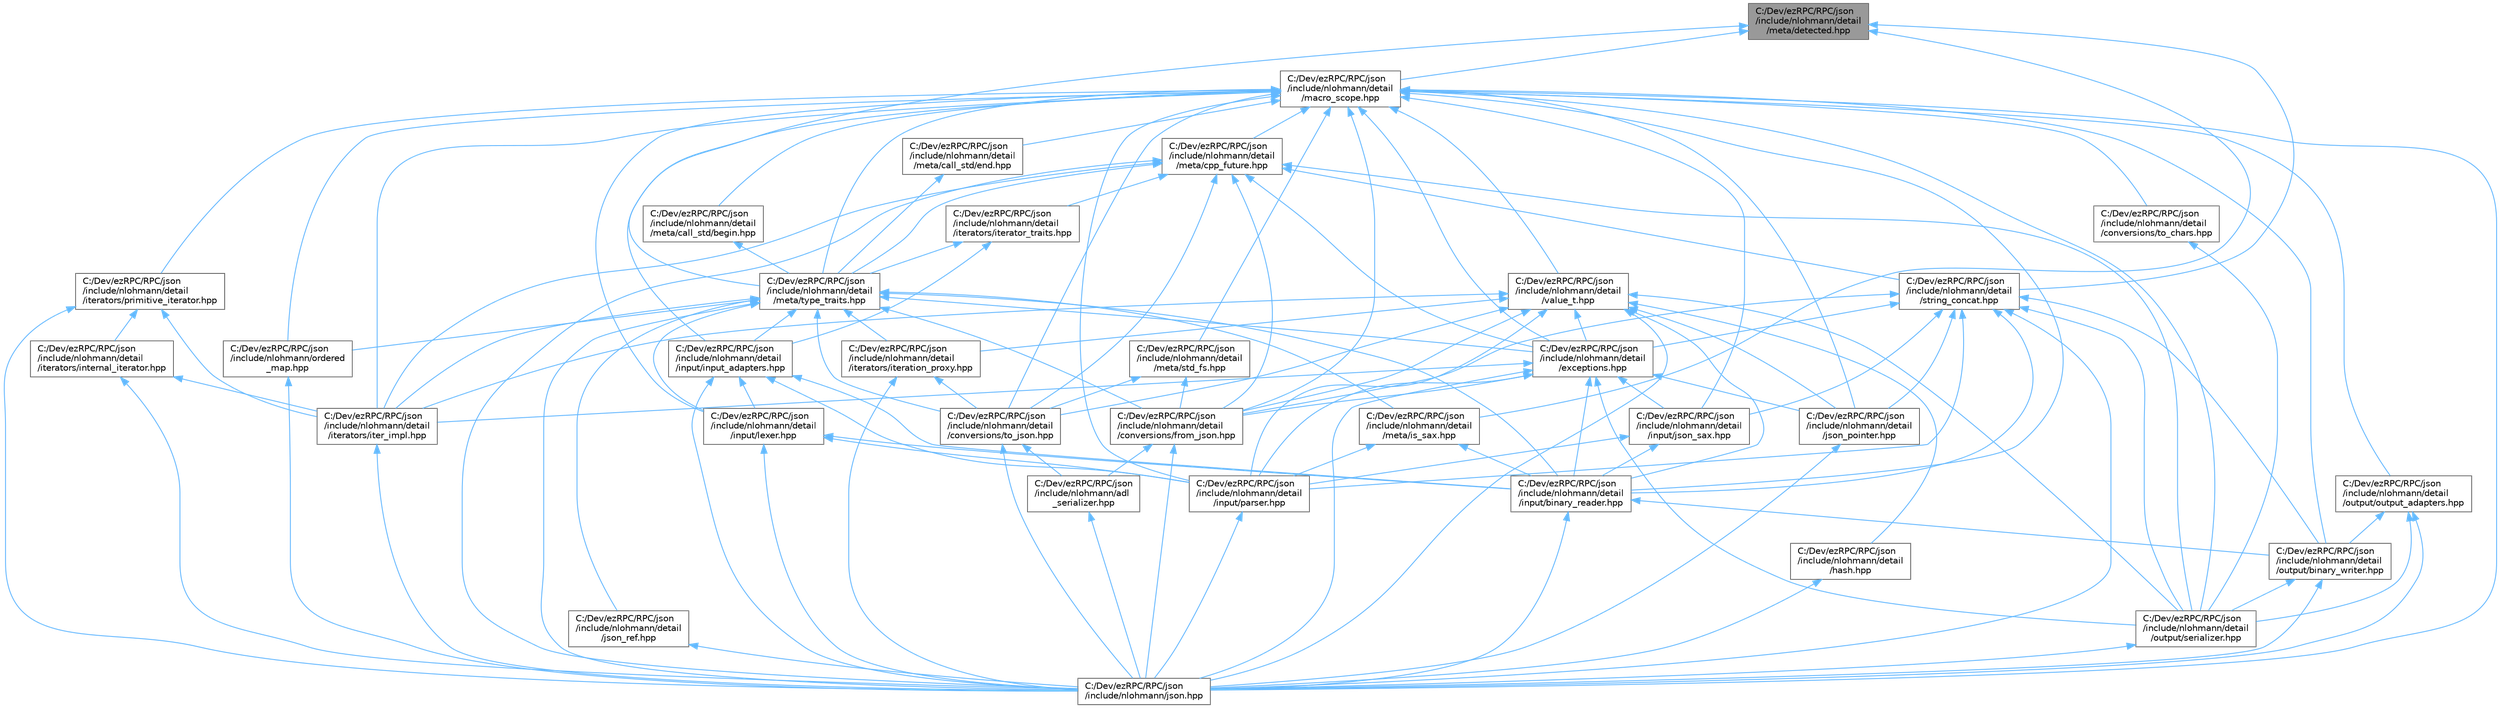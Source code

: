 digraph "C:/Dev/ezRPC/RPC/json/include/nlohmann/detail/meta/detected.hpp"
{
 // LATEX_PDF_SIZE
  bgcolor="transparent";
  edge [fontname=Helvetica,fontsize=10,labelfontname=Helvetica,labelfontsize=10];
  node [fontname=Helvetica,fontsize=10,shape=box,height=0.2,width=0.4];
  Node1 [id="Node000001",label="C:/Dev/ezRPC/RPC/json\l/include/nlohmann/detail\l/meta/detected.hpp",height=0.2,width=0.4,color="gray40", fillcolor="grey60", style="filled", fontcolor="black",tooltip=" "];
  Node1 -> Node2 [id="edge1_Node000001_Node000002",dir="back",color="steelblue1",style="solid",tooltip=" "];
  Node2 [id="Node000002",label="C:/Dev/ezRPC/RPC/json\l/include/nlohmann/detail\l/macro_scope.hpp",height=0.2,width=0.4,color="grey40", fillcolor="white", style="filled",URL="$macro__scope_8hpp.html",tooltip=" "];
  Node2 -> Node3 [id="edge2_Node000002_Node000003",dir="back",color="steelblue1",style="solid",tooltip=" "];
  Node3 [id="Node000003",label="C:/Dev/ezRPC/RPC/json\l/include/nlohmann/detail\l/conversions/from_json.hpp",height=0.2,width=0.4,color="grey40", fillcolor="white", style="filled",URL="$from__json_8hpp.html",tooltip=" "];
  Node3 -> Node4 [id="edge3_Node000003_Node000004",dir="back",color="steelblue1",style="solid",tooltip=" "];
  Node4 [id="Node000004",label="C:/Dev/ezRPC/RPC/json\l/include/nlohmann/adl\l_serializer.hpp",height=0.2,width=0.4,color="grey40", fillcolor="white", style="filled",URL="$adl__serializer_8hpp.html",tooltip=" "];
  Node4 -> Node5 [id="edge4_Node000004_Node000005",dir="back",color="steelblue1",style="solid",tooltip=" "];
  Node5 [id="Node000005",label="C:/Dev/ezRPC/RPC/json\l/include/nlohmann/json.hpp",height=0.2,width=0.4,color="grey40", fillcolor="white", style="filled",URL="$include_2nlohmann_2json_8hpp.html",tooltip=" "];
  Node3 -> Node5 [id="edge5_Node000003_Node000005",dir="back",color="steelblue1",style="solid",tooltip=" "];
  Node2 -> Node6 [id="edge6_Node000002_Node000006",dir="back",color="steelblue1",style="solid",tooltip=" "];
  Node6 [id="Node000006",label="C:/Dev/ezRPC/RPC/json\l/include/nlohmann/detail\l/conversions/to_chars.hpp",height=0.2,width=0.4,color="grey40", fillcolor="white", style="filled",URL="$to__chars_8hpp.html",tooltip=" "];
  Node6 -> Node7 [id="edge7_Node000006_Node000007",dir="back",color="steelblue1",style="solid",tooltip=" "];
  Node7 [id="Node000007",label="C:/Dev/ezRPC/RPC/json\l/include/nlohmann/detail\l/output/serializer.hpp",height=0.2,width=0.4,color="grey40", fillcolor="white", style="filled",URL="$serializer_8hpp.html",tooltip=" "];
  Node7 -> Node5 [id="edge8_Node000007_Node000005",dir="back",color="steelblue1",style="solid",tooltip=" "];
  Node2 -> Node8 [id="edge9_Node000002_Node000008",dir="back",color="steelblue1",style="solid",tooltip=" "];
  Node8 [id="Node000008",label="C:/Dev/ezRPC/RPC/json\l/include/nlohmann/detail\l/conversions/to_json.hpp",height=0.2,width=0.4,color="grey40", fillcolor="white", style="filled",URL="$to__json_8hpp.html",tooltip=" "];
  Node8 -> Node4 [id="edge10_Node000008_Node000004",dir="back",color="steelblue1",style="solid",tooltip=" "];
  Node8 -> Node5 [id="edge11_Node000008_Node000005",dir="back",color="steelblue1",style="solid",tooltip=" "];
  Node2 -> Node9 [id="edge12_Node000002_Node000009",dir="back",color="steelblue1",style="solid",tooltip=" "];
  Node9 [id="Node000009",label="C:/Dev/ezRPC/RPC/json\l/include/nlohmann/detail\l/exceptions.hpp",height=0.2,width=0.4,color="grey40", fillcolor="white", style="filled",URL="$exceptions_8hpp.html",tooltip=" "];
  Node9 -> Node3 [id="edge13_Node000009_Node000003",dir="back",color="steelblue1",style="solid",tooltip=" "];
  Node9 -> Node10 [id="edge14_Node000009_Node000010",dir="back",color="steelblue1",style="solid",tooltip=" "];
  Node10 [id="Node000010",label="C:/Dev/ezRPC/RPC/json\l/include/nlohmann/detail\l/input/binary_reader.hpp",height=0.2,width=0.4,color="grey40", fillcolor="white", style="filled",URL="$binary__reader_8hpp.html",tooltip=" "];
  Node10 -> Node11 [id="edge15_Node000010_Node000011",dir="back",color="steelblue1",style="solid",tooltip=" "];
  Node11 [id="Node000011",label="C:/Dev/ezRPC/RPC/json\l/include/nlohmann/detail\l/output/binary_writer.hpp",height=0.2,width=0.4,color="grey40", fillcolor="white", style="filled",URL="$binary__writer_8hpp.html",tooltip=" "];
  Node11 -> Node7 [id="edge16_Node000011_Node000007",dir="back",color="steelblue1",style="solid",tooltip=" "];
  Node11 -> Node5 [id="edge17_Node000011_Node000005",dir="back",color="steelblue1",style="solid",tooltip=" "];
  Node10 -> Node5 [id="edge18_Node000010_Node000005",dir="back",color="steelblue1",style="solid",tooltip=" "];
  Node9 -> Node12 [id="edge19_Node000009_Node000012",dir="back",color="steelblue1",style="solid",tooltip=" "];
  Node12 [id="Node000012",label="C:/Dev/ezRPC/RPC/json\l/include/nlohmann/detail\l/input/json_sax.hpp",height=0.2,width=0.4,color="grey40", fillcolor="white", style="filled",URL="$json__sax_8hpp.html",tooltip=" "];
  Node12 -> Node10 [id="edge20_Node000012_Node000010",dir="back",color="steelblue1",style="solid",tooltip=" "];
  Node12 -> Node13 [id="edge21_Node000012_Node000013",dir="back",color="steelblue1",style="solid",tooltip=" "];
  Node13 [id="Node000013",label="C:/Dev/ezRPC/RPC/json\l/include/nlohmann/detail\l/input/parser.hpp",height=0.2,width=0.4,color="grey40", fillcolor="white", style="filled",URL="$parser_8hpp.html",tooltip=" "];
  Node13 -> Node5 [id="edge22_Node000013_Node000005",dir="back",color="steelblue1",style="solid",tooltip=" "];
  Node9 -> Node13 [id="edge23_Node000009_Node000013",dir="back",color="steelblue1",style="solid",tooltip=" "];
  Node9 -> Node14 [id="edge24_Node000009_Node000014",dir="back",color="steelblue1",style="solid",tooltip=" "];
  Node14 [id="Node000014",label="C:/Dev/ezRPC/RPC/json\l/include/nlohmann/detail\l/iterators/iter_impl.hpp",height=0.2,width=0.4,color="grey40", fillcolor="white", style="filled",URL="$iter__impl_8hpp.html",tooltip=" "];
  Node14 -> Node5 [id="edge25_Node000014_Node000005",dir="back",color="steelblue1",style="solid",tooltip=" "];
  Node9 -> Node15 [id="edge26_Node000009_Node000015",dir="back",color="steelblue1",style="solid",tooltip=" "];
  Node15 [id="Node000015",label="C:/Dev/ezRPC/RPC/json\l/include/nlohmann/detail\l/json_pointer.hpp",height=0.2,width=0.4,color="grey40", fillcolor="white", style="filled",URL="$json__pointer_8hpp.html",tooltip=" "];
  Node15 -> Node5 [id="edge27_Node000015_Node000005",dir="back",color="steelblue1",style="solid",tooltip=" "];
  Node9 -> Node7 [id="edge28_Node000009_Node000007",dir="back",color="steelblue1",style="solid",tooltip=" "];
  Node9 -> Node5 [id="edge29_Node000009_Node000005",dir="back",color="steelblue1",style="solid",tooltip=" "];
  Node2 -> Node10 [id="edge30_Node000002_Node000010",dir="back",color="steelblue1",style="solid",tooltip=" "];
  Node2 -> Node16 [id="edge31_Node000002_Node000016",dir="back",color="steelblue1",style="solid",tooltip=" "];
  Node16 [id="Node000016",label="C:/Dev/ezRPC/RPC/json\l/include/nlohmann/detail\l/input/input_adapters.hpp",height=0.2,width=0.4,color="grey40", fillcolor="white", style="filled",URL="$input__adapters_8hpp.html",tooltip=" "];
  Node16 -> Node10 [id="edge32_Node000016_Node000010",dir="back",color="steelblue1",style="solid",tooltip=" "];
  Node16 -> Node17 [id="edge33_Node000016_Node000017",dir="back",color="steelblue1",style="solid",tooltip=" "];
  Node17 [id="Node000017",label="C:/Dev/ezRPC/RPC/json\l/include/nlohmann/detail\l/input/lexer.hpp",height=0.2,width=0.4,color="grey40", fillcolor="white", style="filled",URL="$lexer_8hpp.html",tooltip=" "];
  Node17 -> Node10 [id="edge34_Node000017_Node000010",dir="back",color="steelblue1",style="solid",tooltip=" "];
  Node17 -> Node13 [id="edge35_Node000017_Node000013",dir="back",color="steelblue1",style="solid",tooltip=" "];
  Node17 -> Node5 [id="edge36_Node000017_Node000005",dir="back",color="steelblue1",style="solid",tooltip=" "];
  Node16 -> Node13 [id="edge37_Node000016_Node000013",dir="back",color="steelblue1",style="solid",tooltip=" "];
  Node16 -> Node5 [id="edge38_Node000016_Node000005",dir="back",color="steelblue1",style="solid",tooltip=" "];
  Node2 -> Node12 [id="edge39_Node000002_Node000012",dir="back",color="steelblue1",style="solid",tooltip=" "];
  Node2 -> Node17 [id="edge40_Node000002_Node000017",dir="back",color="steelblue1",style="solid",tooltip=" "];
  Node2 -> Node13 [id="edge41_Node000002_Node000013",dir="back",color="steelblue1",style="solid",tooltip=" "];
  Node2 -> Node14 [id="edge42_Node000002_Node000014",dir="back",color="steelblue1",style="solid",tooltip=" "];
  Node2 -> Node18 [id="edge43_Node000002_Node000018",dir="back",color="steelblue1",style="solid",tooltip=" "];
  Node18 [id="Node000018",label="C:/Dev/ezRPC/RPC/json\l/include/nlohmann/detail\l/iterators/primitive_iterator.hpp",height=0.2,width=0.4,color="grey40", fillcolor="white", style="filled",URL="$primitive__iterator_8hpp.html",tooltip=" "];
  Node18 -> Node19 [id="edge44_Node000018_Node000019",dir="back",color="steelblue1",style="solid",tooltip=" "];
  Node19 [id="Node000019",label="C:/Dev/ezRPC/RPC/json\l/include/nlohmann/detail\l/iterators/internal_iterator.hpp",height=0.2,width=0.4,color="grey40", fillcolor="white", style="filled",URL="$internal__iterator_8hpp.html",tooltip=" "];
  Node19 -> Node14 [id="edge45_Node000019_Node000014",dir="back",color="steelblue1",style="solid",tooltip=" "];
  Node19 -> Node5 [id="edge46_Node000019_Node000005",dir="back",color="steelblue1",style="solid",tooltip=" "];
  Node18 -> Node14 [id="edge47_Node000018_Node000014",dir="back",color="steelblue1",style="solid",tooltip=" "];
  Node18 -> Node5 [id="edge48_Node000018_Node000005",dir="back",color="steelblue1",style="solid",tooltip=" "];
  Node2 -> Node15 [id="edge49_Node000002_Node000015",dir="back",color="steelblue1",style="solid",tooltip=" "];
  Node2 -> Node20 [id="edge50_Node000002_Node000020",dir="back",color="steelblue1",style="solid",tooltip=" "];
  Node20 [id="Node000020",label="C:/Dev/ezRPC/RPC/json\l/include/nlohmann/detail\l/meta/call_std/begin.hpp",height=0.2,width=0.4,color="grey40", fillcolor="white", style="filled",URL="$begin_8hpp.html",tooltip=" "];
  Node20 -> Node21 [id="edge51_Node000020_Node000021",dir="back",color="steelblue1",style="solid",tooltip=" "];
  Node21 [id="Node000021",label="C:/Dev/ezRPC/RPC/json\l/include/nlohmann/detail\l/meta/type_traits.hpp",height=0.2,width=0.4,color="grey40", fillcolor="white", style="filled",URL="$type__traits_8hpp.html",tooltip=" "];
  Node21 -> Node3 [id="edge52_Node000021_Node000003",dir="back",color="steelblue1",style="solid",tooltip=" "];
  Node21 -> Node8 [id="edge53_Node000021_Node000008",dir="back",color="steelblue1",style="solid",tooltip=" "];
  Node21 -> Node9 [id="edge54_Node000021_Node000009",dir="back",color="steelblue1",style="solid",tooltip=" "];
  Node21 -> Node10 [id="edge55_Node000021_Node000010",dir="back",color="steelblue1",style="solid",tooltip=" "];
  Node21 -> Node16 [id="edge56_Node000021_Node000016",dir="back",color="steelblue1",style="solid",tooltip=" "];
  Node21 -> Node17 [id="edge57_Node000021_Node000017",dir="back",color="steelblue1",style="solid",tooltip=" "];
  Node21 -> Node14 [id="edge58_Node000021_Node000014",dir="back",color="steelblue1",style="solid",tooltip=" "];
  Node21 -> Node22 [id="edge59_Node000021_Node000022",dir="back",color="steelblue1",style="solid",tooltip=" "];
  Node22 [id="Node000022",label="C:/Dev/ezRPC/RPC/json\l/include/nlohmann/detail\l/iterators/iteration_proxy.hpp",height=0.2,width=0.4,color="grey40", fillcolor="white", style="filled",URL="$iteration__proxy_8hpp.html",tooltip=" "];
  Node22 -> Node8 [id="edge60_Node000022_Node000008",dir="back",color="steelblue1",style="solid",tooltip=" "];
  Node22 -> Node5 [id="edge61_Node000022_Node000005",dir="back",color="steelblue1",style="solid",tooltip=" "];
  Node21 -> Node23 [id="edge62_Node000021_Node000023",dir="back",color="steelblue1",style="solid",tooltip=" "];
  Node23 [id="Node000023",label="C:/Dev/ezRPC/RPC/json\l/include/nlohmann/detail\l/json_ref.hpp",height=0.2,width=0.4,color="grey40", fillcolor="white", style="filled",URL="$json__ref_8hpp.html",tooltip=" "];
  Node23 -> Node5 [id="edge63_Node000023_Node000005",dir="back",color="steelblue1",style="solid",tooltip=" "];
  Node21 -> Node24 [id="edge64_Node000021_Node000024",dir="back",color="steelblue1",style="solid",tooltip=" "];
  Node24 [id="Node000024",label="C:/Dev/ezRPC/RPC/json\l/include/nlohmann/detail\l/meta/is_sax.hpp",height=0.2,width=0.4,color="grey40", fillcolor="white", style="filled",URL="$is__sax_8hpp.html",tooltip=" "];
  Node24 -> Node10 [id="edge65_Node000024_Node000010",dir="back",color="steelblue1",style="solid",tooltip=" "];
  Node24 -> Node13 [id="edge66_Node000024_Node000013",dir="back",color="steelblue1",style="solid",tooltip=" "];
  Node21 -> Node5 [id="edge67_Node000021_Node000005",dir="back",color="steelblue1",style="solid",tooltip=" "];
  Node21 -> Node25 [id="edge68_Node000021_Node000025",dir="back",color="steelblue1",style="solid",tooltip=" "];
  Node25 [id="Node000025",label="C:/Dev/ezRPC/RPC/json\l/include/nlohmann/ordered\l_map.hpp",height=0.2,width=0.4,color="grey40", fillcolor="white", style="filled",URL="$ordered__map_8hpp.html",tooltip=" "];
  Node25 -> Node5 [id="edge69_Node000025_Node000005",dir="back",color="steelblue1",style="solid",tooltip=" "];
  Node2 -> Node26 [id="edge70_Node000002_Node000026",dir="back",color="steelblue1",style="solid",tooltip=" "];
  Node26 [id="Node000026",label="C:/Dev/ezRPC/RPC/json\l/include/nlohmann/detail\l/meta/call_std/end.hpp",height=0.2,width=0.4,color="grey40", fillcolor="white", style="filled",URL="$end_8hpp.html",tooltip=" "];
  Node26 -> Node21 [id="edge71_Node000026_Node000021",dir="back",color="steelblue1",style="solid",tooltip=" "];
  Node2 -> Node27 [id="edge72_Node000002_Node000027",dir="back",color="steelblue1",style="solid",tooltip=" "];
  Node27 [id="Node000027",label="C:/Dev/ezRPC/RPC/json\l/include/nlohmann/detail\l/meta/cpp_future.hpp",height=0.2,width=0.4,color="grey40", fillcolor="white", style="filled",URL="$cpp__future_8hpp.html",tooltip=" "];
  Node27 -> Node3 [id="edge73_Node000027_Node000003",dir="back",color="steelblue1",style="solid",tooltip=" "];
  Node27 -> Node8 [id="edge74_Node000027_Node000008",dir="back",color="steelblue1",style="solid",tooltip=" "];
  Node27 -> Node9 [id="edge75_Node000027_Node000009",dir="back",color="steelblue1",style="solid",tooltip=" "];
  Node27 -> Node14 [id="edge76_Node000027_Node000014",dir="back",color="steelblue1",style="solid",tooltip=" "];
  Node27 -> Node28 [id="edge77_Node000027_Node000028",dir="back",color="steelblue1",style="solid",tooltip=" "];
  Node28 [id="Node000028",label="C:/Dev/ezRPC/RPC/json\l/include/nlohmann/detail\l/iterators/iterator_traits.hpp",height=0.2,width=0.4,color="grey40", fillcolor="white", style="filled",URL="$iterator__traits_8hpp.html",tooltip=" "];
  Node28 -> Node16 [id="edge78_Node000028_Node000016",dir="back",color="steelblue1",style="solid",tooltip=" "];
  Node28 -> Node21 [id="edge79_Node000028_Node000021",dir="back",color="steelblue1",style="solid",tooltip=" "];
  Node27 -> Node21 [id="edge80_Node000027_Node000021",dir="back",color="steelblue1",style="solid",tooltip=" "];
  Node27 -> Node7 [id="edge81_Node000027_Node000007",dir="back",color="steelblue1",style="solid",tooltip=" "];
  Node27 -> Node29 [id="edge82_Node000027_Node000029",dir="back",color="steelblue1",style="solid",tooltip=" "];
  Node29 [id="Node000029",label="C:/Dev/ezRPC/RPC/json\l/include/nlohmann/detail\l/string_concat.hpp",height=0.2,width=0.4,color="grey40", fillcolor="white", style="filled",URL="$string__concat_8hpp.html",tooltip=" "];
  Node29 -> Node3 [id="edge83_Node000029_Node000003",dir="back",color="steelblue1",style="solid",tooltip=" "];
  Node29 -> Node9 [id="edge84_Node000029_Node000009",dir="back",color="steelblue1",style="solid",tooltip=" "];
  Node29 -> Node10 [id="edge85_Node000029_Node000010",dir="back",color="steelblue1",style="solid",tooltip=" "];
  Node29 -> Node12 [id="edge86_Node000029_Node000012",dir="back",color="steelblue1",style="solid",tooltip=" "];
  Node29 -> Node13 [id="edge87_Node000029_Node000013",dir="back",color="steelblue1",style="solid",tooltip=" "];
  Node29 -> Node15 [id="edge88_Node000029_Node000015",dir="back",color="steelblue1",style="solid",tooltip=" "];
  Node29 -> Node11 [id="edge89_Node000029_Node000011",dir="back",color="steelblue1",style="solid",tooltip=" "];
  Node29 -> Node7 [id="edge90_Node000029_Node000007",dir="back",color="steelblue1",style="solid",tooltip=" "];
  Node29 -> Node5 [id="edge91_Node000029_Node000005",dir="back",color="steelblue1",style="solid",tooltip=" "];
  Node27 -> Node5 [id="edge92_Node000027_Node000005",dir="back",color="steelblue1",style="solid",tooltip=" "];
  Node2 -> Node30 [id="edge93_Node000002_Node000030",dir="back",color="steelblue1",style="solid",tooltip=" "];
  Node30 [id="Node000030",label="C:/Dev/ezRPC/RPC/json\l/include/nlohmann/detail\l/meta/std_fs.hpp",height=0.2,width=0.4,color="grey40", fillcolor="white", style="filled",URL="$std__fs_8hpp.html",tooltip=" "];
  Node30 -> Node3 [id="edge94_Node000030_Node000003",dir="back",color="steelblue1",style="solid",tooltip=" "];
  Node30 -> Node8 [id="edge95_Node000030_Node000008",dir="back",color="steelblue1",style="solid",tooltip=" "];
  Node2 -> Node21 [id="edge96_Node000002_Node000021",dir="back",color="steelblue1",style="solid",tooltip=" "];
  Node2 -> Node11 [id="edge97_Node000002_Node000011",dir="back",color="steelblue1",style="solid",tooltip=" "];
  Node2 -> Node31 [id="edge98_Node000002_Node000031",dir="back",color="steelblue1",style="solid",tooltip=" "];
  Node31 [id="Node000031",label="C:/Dev/ezRPC/RPC/json\l/include/nlohmann/detail\l/output/output_adapters.hpp",height=0.2,width=0.4,color="grey40", fillcolor="white", style="filled",URL="$output__adapters_8hpp.html",tooltip=" "];
  Node31 -> Node11 [id="edge99_Node000031_Node000011",dir="back",color="steelblue1",style="solid",tooltip=" "];
  Node31 -> Node7 [id="edge100_Node000031_Node000007",dir="back",color="steelblue1",style="solid",tooltip=" "];
  Node31 -> Node5 [id="edge101_Node000031_Node000005",dir="back",color="steelblue1",style="solid",tooltip=" "];
  Node2 -> Node7 [id="edge102_Node000002_Node000007",dir="back",color="steelblue1",style="solid",tooltip=" "];
  Node2 -> Node32 [id="edge103_Node000002_Node000032",dir="back",color="steelblue1",style="solid",tooltip=" "];
  Node32 [id="Node000032",label="C:/Dev/ezRPC/RPC/json\l/include/nlohmann/detail\l/value_t.hpp",height=0.2,width=0.4,color="grey40", fillcolor="white", style="filled",URL="$value__t_8hpp.html",tooltip=" "];
  Node32 -> Node3 [id="edge104_Node000032_Node000003",dir="back",color="steelblue1",style="solid",tooltip=" "];
  Node32 -> Node8 [id="edge105_Node000032_Node000008",dir="back",color="steelblue1",style="solid",tooltip=" "];
  Node32 -> Node9 [id="edge106_Node000032_Node000009",dir="back",color="steelblue1",style="solid",tooltip=" "];
  Node32 -> Node33 [id="edge107_Node000032_Node000033",dir="back",color="steelblue1",style="solid",tooltip=" "];
  Node33 [id="Node000033",label="C:/Dev/ezRPC/RPC/json\l/include/nlohmann/detail\l/hash.hpp",height=0.2,width=0.4,color="grey40", fillcolor="white", style="filled",URL="$hash_8hpp.html",tooltip=" "];
  Node33 -> Node5 [id="edge108_Node000033_Node000005",dir="back",color="steelblue1",style="solid",tooltip=" "];
  Node32 -> Node10 [id="edge109_Node000032_Node000010",dir="back",color="steelblue1",style="solid",tooltip=" "];
  Node32 -> Node13 [id="edge110_Node000032_Node000013",dir="back",color="steelblue1",style="solid",tooltip=" "];
  Node32 -> Node14 [id="edge111_Node000032_Node000014",dir="back",color="steelblue1",style="solid",tooltip=" "];
  Node32 -> Node22 [id="edge112_Node000032_Node000022",dir="back",color="steelblue1",style="solid",tooltip=" "];
  Node32 -> Node15 [id="edge113_Node000032_Node000015",dir="back",color="steelblue1",style="solid",tooltip=" "];
  Node32 -> Node7 [id="edge114_Node000032_Node000007",dir="back",color="steelblue1",style="solid",tooltip=" "];
  Node32 -> Node5 [id="edge115_Node000032_Node000005",dir="back",color="steelblue1",style="solid",tooltip=" "];
  Node2 -> Node5 [id="edge116_Node000002_Node000005",dir="back",color="steelblue1",style="solid",tooltip=" "];
  Node2 -> Node25 [id="edge117_Node000002_Node000025",dir="back",color="steelblue1",style="solid",tooltip=" "];
  Node1 -> Node24 [id="edge118_Node000001_Node000024",dir="back",color="steelblue1",style="solid",tooltip=" "];
  Node1 -> Node21 [id="edge119_Node000001_Node000021",dir="back",color="steelblue1",style="solid",tooltip=" "];
  Node1 -> Node29 [id="edge120_Node000001_Node000029",dir="back",color="steelblue1",style="solid",tooltip=" "];
}

